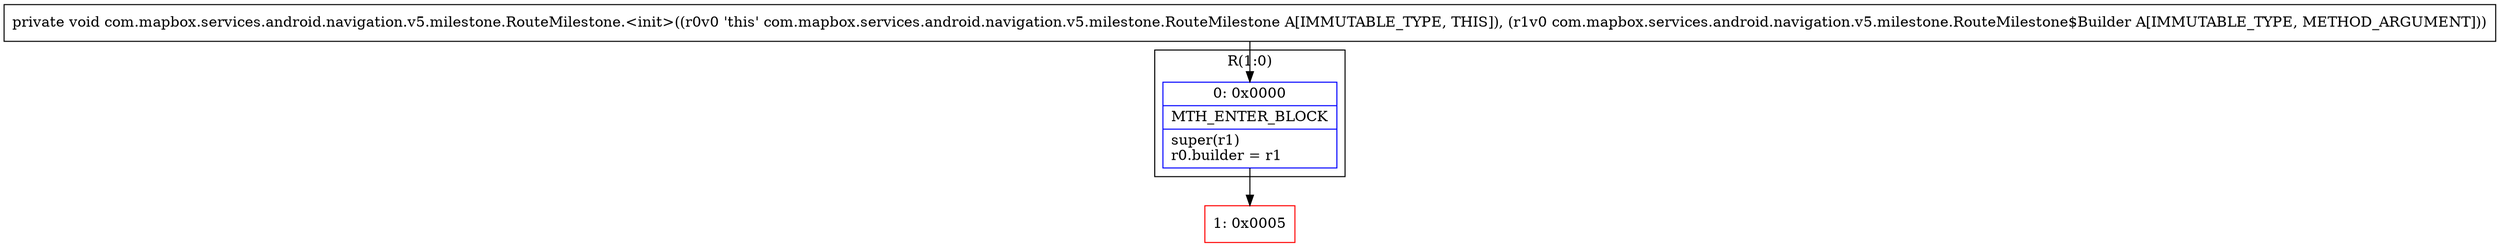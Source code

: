 digraph "CFG forcom.mapbox.services.android.navigation.v5.milestone.RouteMilestone.\<init\>(Lcom\/mapbox\/services\/android\/navigation\/v5\/milestone\/RouteMilestone$Builder;)V" {
subgraph cluster_Region_1230395579 {
label = "R(1:0)";
node [shape=record,color=blue];
Node_0 [shape=record,label="{0\:\ 0x0000|MTH_ENTER_BLOCK\l|super(r1)\lr0.builder = r1\l}"];
}
Node_1 [shape=record,color=red,label="{1\:\ 0x0005}"];
MethodNode[shape=record,label="{private void com.mapbox.services.android.navigation.v5.milestone.RouteMilestone.\<init\>((r0v0 'this' com.mapbox.services.android.navigation.v5.milestone.RouteMilestone A[IMMUTABLE_TYPE, THIS]), (r1v0 com.mapbox.services.android.navigation.v5.milestone.RouteMilestone$Builder A[IMMUTABLE_TYPE, METHOD_ARGUMENT])) }"];
MethodNode -> Node_0;
Node_0 -> Node_1;
}

